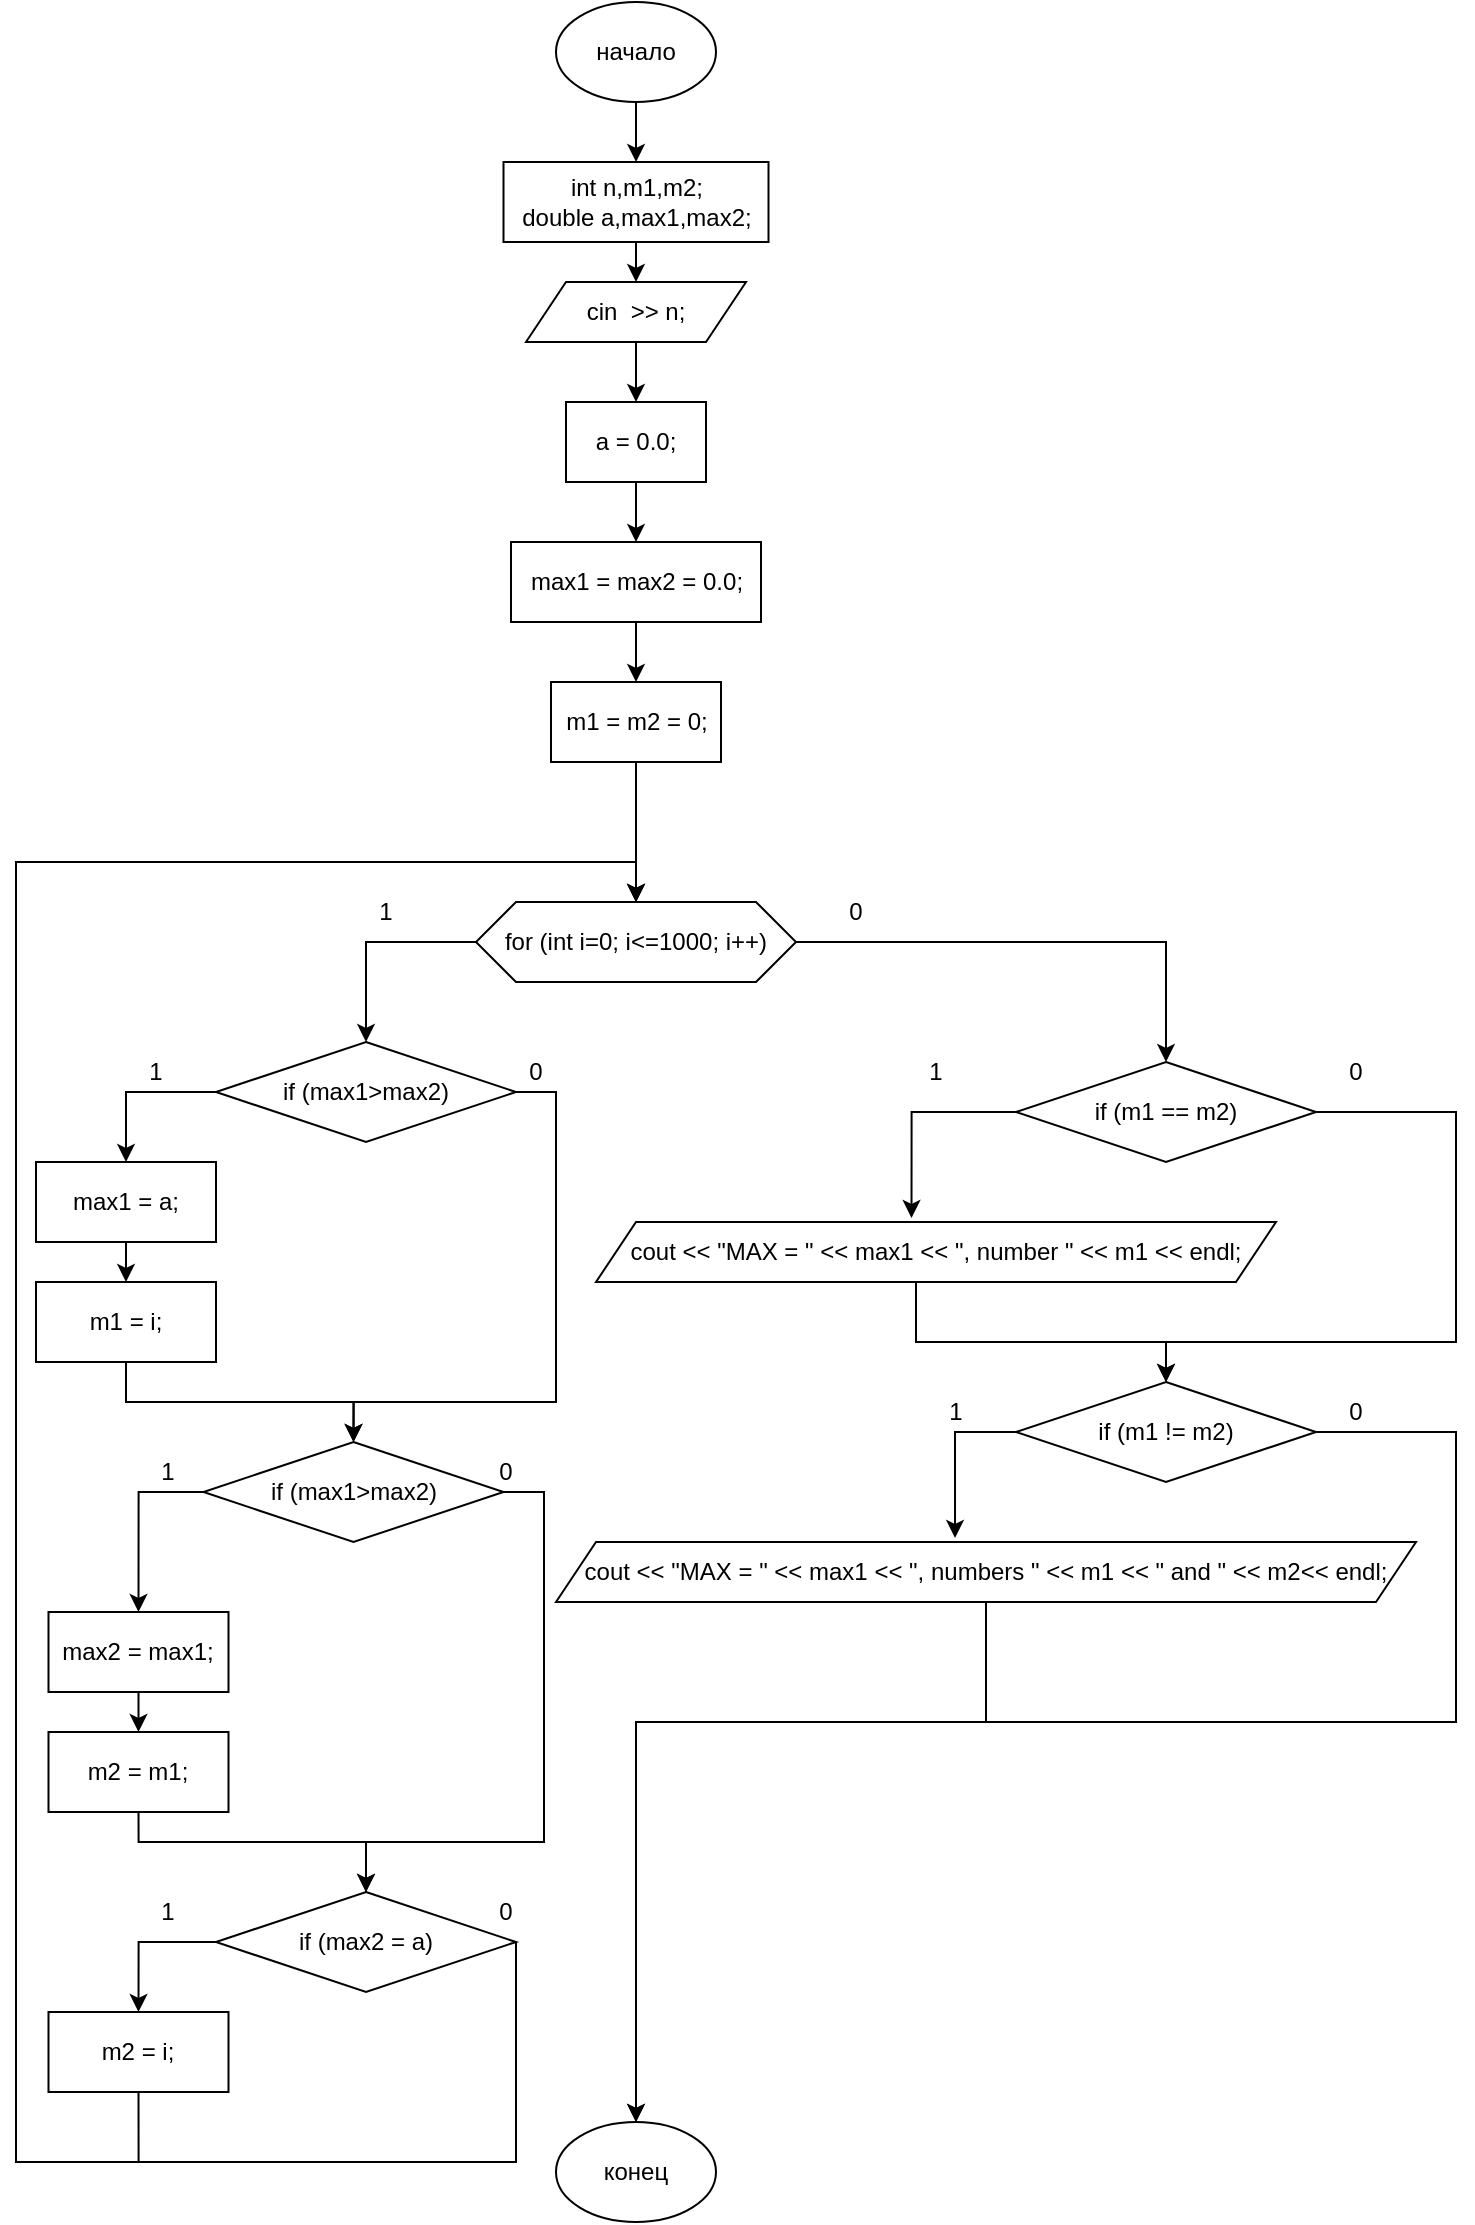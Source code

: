 <mxfile version="16.0.0" type="device"><diagram id="C5RBs43oDa-KdzZeNtuy" name="Page-1"><mxGraphModel dx="1368" dy="2091" grid="1" gridSize="10" guides="1" tooltips="1" connect="1" arrows="1" fold="1" page="1" pageScale="1" pageWidth="827" pageHeight="1169" math="0" shadow="0"><root><mxCell id="WIyWlLk6GJQsqaUBKTNV-0"/><mxCell id="WIyWlLk6GJQsqaUBKTNV-1" parent="WIyWlLk6GJQsqaUBKTNV-0"/><mxCell id="vgaZcA3yhOSVbj6D_h9r-0" style="edgeStyle=orthogonalEdgeStyle;rounded=0;orthogonalLoop=1;jettySize=auto;html=1;exitX=0.5;exitY=1;exitDx=0;exitDy=0;" edge="1" parent="WIyWlLk6GJQsqaUBKTNV-1" source="vgaZcA3yhOSVbj6D_h9r-1" target="vgaZcA3yhOSVbj6D_h9r-3"><mxGeometry relative="1" as="geometry"/></mxCell><mxCell id="vgaZcA3yhOSVbj6D_h9r-1" value="начало&lt;br&gt;" style="ellipse;whiteSpace=wrap;html=1;" vertex="1" parent="WIyWlLk6GJQsqaUBKTNV-1"><mxGeometry x="270" y="-180" width="80" height="50" as="geometry"/></mxCell><mxCell id="vgaZcA3yhOSVbj6D_h9r-2" style="edgeStyle=orthogonalEdgeStyle;rounded=0;orthogonalLoop=1;jettySize=auto;html=1;exitX=0.5;exitY=1;exitDx=0;exitDy=0;entryX=0.5;entryY=0;entryDx=0;entryDy=0;" edge="1" parent="WIyWlLk6GJQsqaUBKTNV-1" source="vgaZcA3yhOSVbj6D_h9r-3" target="vgaZcA3yhOSVbj6D_h9r-5"><mxGeometry relative="1" as="geometry"/></mxCell><mxCell id="vgaZcA3yhOSVbj6D_h9r-3" value="&lt;div&gt;int n,m1,m2;&lt;/div&gt;&lt;div&gt;&lt;span&gt;&#9;&lt;/span&gt;double a,max1,max2;&lt;/div&gt;" style="rounded=0;whiteSpace=wrap;html=1;" vertex="1" parent="WIyWlLk6GJQsqaUBKTNV-1"><mxGeometry x="243.75" y="-100" width="132.5" height="40" as="geometry"/></mxCell><mxCell id="vgaZcA3yhOSVbj6D_h9r-29" style="edgeStyle=orthogonalEdgeStyle;rounded=0;orthogonalLoop=1;jettySize=auto;html=1;exitX=0.5;exitY=1;exitDx=0;exitDy=0;entryX=0.5;entryY=0;entryDx=0;entryDy=0;" edge="1" parent="WIyWlLk6GJQsqaUBKTNV-1" source="vgaZcA3yhOSVbj6D_h9r-5" target="vgaZcA3yhOSVbj6D_h9r-25"><mxGeometry relative="1" as="geometry"/></mxCell><mxCell id="vgaZcA3yhOSVbj6D_h9r-5" value="cin&amp;nbsp; &amp;gt;&amp;gt; n;" style="shape=parallelogram;perimeter=parallelogramPerimeter;whiteSpace=wrap;html=1;fixedSize=1;" vertex="1" parent="WIyWlLk6GJQsqaUBKTNV-1"><mxGeometry x="255" y="-40" width="110" height="30" as="geometry"/></mxCell><mxCell id="vgaZcA3yhOSVbj6D_h9r-6" style="edgeStyle=orthogonalEdgeStyle;rounded=0;orthogonalLoop=1;jettySize=auto;html=1;exitX=0.5;exitY=1;exitDx=0;exitDy=0;entryX=0.5;entryY=0;entryDx=0;entryDy=0;" edge="1" parent="WIyWlLk6GJQsqaUBKTNV-1" source="vgaZcA3yhOSVbj6D_h9r-7" target="vgaZcA3yhOSVbj6D_h9r-10"><mxGeometry relative="1" as="geometry"/></mxCell><mxCell id="vgaZcA3yhOSVbj6D_h9r-7" value="m1 = m2 = 0;" style="rounded=0;whiteSpace=wrap;html=1;" vertex="1" parent="WIyWlLk6GJQsqaUBKTNV-1"><mxGeometry x="267.5" y="160" width="85" height="40" as="geometry"/></mxCell><mxCell id="vgaZcA3yhOSVbj6D_h9r-56" style="edgeStyle=orthogonalEdgeStyle;rounded=0;orthogonalLoop=1;jettySize=auto;html=1;exitX=0;exitY=0.5;exitDx=0;exitDy=0;entryX=0.5;entryY=0;entryDx=0;entryDy=0;" edge="1" parent="WIyWlLk6GJQsqaUBKTNV-1" source="vgaZcA3yhOSVbj6D_h9r-10" target="vgaZcA3yhOSVbj6D_h9r-36"><mxGeometry relative="1" as="geometry"/></mxCell><mxCell id="vgaZcA3yhOSVbj6D_h9r-62" style="edgeStyle=orthogonalEdgeStyle;rounded=0;orthogonalLoop=1;jettySize=auto;html=1;exitX=1;exitY=0.5;exitDx=0;exitDy=0;entryX=0.5;entryY=0;entryDx=0;entryDy=0;" edge="1" parent="WIyWlLk6GJQsqaUBKTNV-1" source="vgaZcA3yhOSVbj6D_h9r-10" target="vgaZcA3yhOSVbj6D_h9r-58"><mxGeometry relative="1" as="geometry"/></mxCell><mxCell id="vgaZcA3yhOSVbj6D_h9r-10" value="for (int i=0; i&amp;lt;=1000; i++)" style="shape=hexagon;perimeter=hexagonPerimeter2;whiteSpace=wrap;html=1;fixedSize=1;labelBackgroundColor=#FFFFFF;" vertex="1" parent="WIyWlLk6GJQsqaUBKTNV-1"><mxGeometry x="230" y="270" width="160" height="40" as="geometry"/></mxCell><mxCell id="vgaZcA3yhOSVbj6D_h9r-13" value="конец" style="ellipse;whiteSpace=wrap;html=1;" vertex="1" parent="WIyWlLk6GJQsqaUBKTNV-1"><mxGeometry x="270" y="880" width="80" height="50" as="geometry"/></mxCell><mxCell id="vgaZcA3yhOSVbj6D_h9r-14" value="1" style="text;html=1;strokeColor=none;fillColor=none;align=center;verticalAlign=middle;whiteSpace=wrap;rounded=0;labelBackgroundColor=#FFFFFF;" vertex="1" parent="WIyWlLk6GJQsqaUBKTNV-1"><mxGeometry x="155" y="260" width="60" height="30" as="geometry"/></mxCell><mxCell id="vgaZcA3yhOSVbj6D_h9r-42" style="edgeStyle=orthogonalEdgeStyle;rounded=0;orthogonalLoop=1;jettySize=auto;html=1;exitX=0;exitY=0.5;exitDx=0;exitDy=0;entryX=0.5;entryY=0;entryDx=0;entryDy=0;" edge="1" parent="WIyWlLk6GJQsqaUBKTNV-1" source="vgaZcA3yhOSVbj6D_h9r-18" target="vgaZcA3yhOSVbj6D_h9r-20"><mxGeometry relative="1" as="geometry"/></mxCell><mxCell id="vgaZcA3yhOSVbj6D_h9r-43" style="edgeStyle=orthogonalEdgeStyle;rounded=0;orthogonalLoop=1;jettySize=auto;html=1;exitX=1;exitY=0.5;exitDx=0;exitDy=0;entryX=0.5;entryY=0;entryDx=0;entryDy=0;" edge="1" parent="WIyWlLk6GJQsqaUBKTNV-1" source="vgaZcA3yhOSVbj6D_h9r-18" target="vgaZcA3yhOSVbj6D_h9r-31"><mxGeometry relative="1" as="geometry"><Array as="points"><mxPoint x="264" y="565"/><mxPoint x="264" y="740"/><mxPoint x="175" y="740"/></Array></mxGeometry></mxCell><mxCell id="vgaZcA3yhOSVbj6D_h9r-18" value="if (max1&amp;gt;max2)" style="rhombus;whiteSpace=wrap;html=1;labelBackgroundColor=#FFFFFF;" vertex="1" parent="WIyWlLk6GJQsqaUBKTNV-1"><mxGeometry x="93.75" y="540" width="150" height="50" as="geometry"/></mxCell><mxCell id="vgaZcA3yhOSVbj6D_h9r-33" style="edgeStyle=orthogonalEdgeStyle;rounded=0;orthogonalLoop=1;jettySize=auto;html=1;exitX=0.5;exitY=1;exitDx=0;exitDy=0;entryX=0.5;entryY=0;entryDx=0;entryDy=0;" edge="1" parent="WIyWlLk6GJQsqaUBKTNV-1" source="vgaZcA3yhOSVbj6D_h9r-20" target="vgaZcA3yhOSVbj6D_h9r-32"><mxGeometry relative="1" as="geometry"/></mxCell><mxCell id="vgaZcA3yhOSVbj6D_h9r-20" value="max2 = max1;" style="rounded=0;whiteSpace=wrap;html=1;" vertex="1" parent="WIyWlLk6GJQsqaUBKTNV-1"><mxGeometry x="16.25" y="625" width="90" height="40" as="geometry"/></mxCell><mxCell id="vgaZcA3yhOSVbj6D_h9r-21" value="1" style="text;html=1;strokeColor=none;fillColor=none;align=center;verticalAlign=middle;whiteSpace=wrap;rounded=0;labelBackgroundColor=#FFFFFF;" vertex="1" parent="WIyWlLk6GJQsqaUBKTNV-1"><mxGeometry x="46.25" y="540" width="60" height="30" as="geometry"/></mxCell><mxCell id="vgaZcA3yhOSVbj6D_h9r-22" value="0" style="text;html=1;strokeColor=none;fillColor=none;align=center;verticalAlign=middle;whiteSpace=wrap;rounded=0;labelBackgroundColor=#FFFFFF;" vertex="1" parent="WIyWlLk6GJQsqaUBKTNV-1"><mxGeometry x="215" y="540" width="60" height="30" as="geometry"/></mxCell><mxCell id="vgaZcA3yhOSVbj6D_h9r-27" style="edgeStyle=orthogonalEdgeStyle;rounded=0;orthogonalLoop=1;jettySize=auto;html=1;exitX=0.5;exitY=1;exitDx=0;exitDy=0;entryX=0.5;entryY=0;entryDx=0;entryDy=0;" edge="1" parent="WIyWlLk6GJQsqaUBKTNV-1" source="vgaZcA3yhOSVbj6D_h9r-25" target="vgaZcA3yhOSVbj6D_h9r-26"><mxGeometry relative="1" as="geometry"/></mxCell><mxCell id="vgaZcA3yhOSVbj6D_h9r-25" value="a = 0.0;" style="rounded=0;whiteSpace=wrap;html=1;" vertex="1" parent="WIyWlLk6GJQsqaUBKTNV-1"><mxGeometry x="275" y="20" width="70" height="40" as="geometry"/></mxCell><mxCell id="vgaZcA3yhOSVbj6D_h9r-28" style="edgeStyle=orthogonalEdgeStyle;rounded=0;orthogonalLoop=1;jettySize=auto;html=1;exitX=0.5;exitY=1;exitDx=0;exitDy=0;entryX=0.5;entryY=0;entryDx=0;entryDy=0;" edge="1" parent="WIyWlLk6GJQsqaUBKTNV-1" source="vgaZcA3yhOSVbj6D_h9r-26" target="vgaZcA3yhOSVbj6D_h9r-7"><mxGeometry relative="1" as="geometry"/></mxCell><mxCell id="vgaZcA3yhOSVbj6D_h9r-26" value="max1 = max2 = 0.0;" style="rounded=0;whiteSpace=wrap;html=1;" vertex="1" parent="WIyWlLk6GJQsqaUBKTNV-1"><mxGeometry x="247.5" y="90" width="125" height="40" as="geometry"/></mxCell><mxCell id="vgaZcA3yhOSVbj6D_h9r-54" style="edgeStyle=orthogonalEdgeStyle;rounded=0;orthogonalLoop=1;jettySize=auto;html=1;exitX=0.5;exitY=1;exitDx=0;exitDy=0;entryX=0.5;entryY=0;entryDx=0;entryDy=0;" edge="1" parent="WIyWlLk6GJQsqaUBKTNV-1" source="vgaZcA3yhOSVbj6D_h9r-30" target="vgaZcA3yhOSVbj6D_h9r-10"><mxGeometry relative="1" as="geometry"><Array as="points"><mxPoint x="61" y="900"/><mxPoint y="900"/><mxPoint y="250"/><mxPoint x="310" y="250"/></Array></mxGeometry></mxCell><mxCell id="vgaZcA3yhOSVbj6D_h9r-30" value="m2 = i;" style="rounded=0;whiteSpace=wrap;html=1;" vertex="1" parent="WIyWlLk6GJQsqaUBKTNV-1"><mxGeometry x="16.25" y="825" width="90" height="40" as="geometry"/></mxCell><mxCell id="vgaZcA3yhOSVbj6D_h9r-35" style="edgeStyle=orthogonalEdgeStyle;rounded=0;orthogonalLoop=1;jettySize=auto;html=1;exitX=0;exitY=0.5;exitDx=0;exitDy=0;entryX=0.5;entryY=0;entryDx=0;entryDy=0;" edge="1" parent="WIyWlLk6GJQsqaUBKTNV-1" source="vgaZcA3yhOSVbj6D_h9r-31" target="vgaZcA3yhOSVbj6D_h9r-30"><mxGeometry relative="1" as="geometry"/></mxCell><mxCell id="vgaZcA3yhOSVbj6D_h9r-53" style="edgeStyle=orthogonalEdgeStyle;rounded=0;orthogonalLoop=1;jettySize=auto;html=1;exitX=1;exitY=0.5;exitDx=0;exitDy=0;entryX=0.5;entryY=0;entryDx=0;entryDy=0;" edge="1" parent="WIyWlLk6GJQsqaUBKTNV-1" source="vgaZcA3yhOSVbj6D_h9r-31" target="vgaZcA3yhOSVbj6D_h9r-10"><mxGeometry relative="1" as="geometry"><Array as="points"><mxPoint x="250" y="900"/><mxPoint y="900"/><mxPoint y="250"/><mxPoint x="310" y="250"/></Array></mxGeometry></mxCell><mxCell id="vgaZcA3yhOSVbj6D_h9r-31" value="if (max2 = a)" style="rhombus;whiteSpace=wrap;html=1;labelBackgroundColor=#FFFFFF;" vertex="1" parent="WIyWlLk6GJQsqaUBKTNV-1"><mxGeometry x="100" y="765" width="150" height="50" as="geometry"/></mxCell><mxCell id="vgaZcA3yhOSVbj6D_h9r-34" style="edgeStyle=orthogonalEdgeStyle;rounded=0;orthogonalLoop=1;jettySize=auto;html=1;exitX=0.5;exitY=1;exitDx=0;exitDy=0;entryX=0.5;entryY=0;entryDx=0;entryDy=0;" edge="1" parent="WIyWlLk6GJQsqaUBKTNV-1" source="vgaZcA3yhOSVbj6D_h9r-32" target="vgaZcA3yhOSVbj6D_h9r-31"><mxGeometry relative="1" as="geometry"><Array as="points"><mxPoint x="61" y="740"/><mxPoint x="175" y="740"/></Array></mxGeometry></mxCell><mxCell id="vgaZcA3yhOSVbj6D_h9r-32" value="m2 = m1;" style="rounded=0;whiteSpace=wrap;html=1;" vertex="1" parent="WIyWlLk6GJQsqaUBKTNV-1"><mxGeometry x="16.25" y="685" width="90" height="40" as="geometry"/></mxCell><mxCell id="vgaZcA3yhOSVbj6D_h9r-46" style="edgeStyle=orthogonalEdgeStyle;rounded=0;orthogonalLoop=1;jettySize=auto;html=1;exitX=0;exitY=0.5;exitDx=0;exitDy=0;entryX=0.5;entryY=0;entryDx=0;entryDy=0;" edge="1" parent="WIyWlLk6GJQsqaUBKTNV-1" source="vgaZcA3yhOSVbj6D_h9r-36" target="vgaZcA3yhOSVbj6D_h9r-38"><mxGeometry relative="1" as="geometry"/></mxCell><mxCell id="vgaZcA3yhOSVbj6D_h9r-47" style="edgeStyle=orthogonalEdgeStyle;rounded=0;orthogonalLoop=1;jettySize=auto;html=1;exitX=1;exitY=0.5;exitDx=0;exitDy=0;entryX=0.5;entryY=0;entryDx=0;entryDy=0;" edge="1" parent="WIyWlLk6GJQsqaUBKTNV-1" source="vgaZcA3yhOSVbj6D_h9r-36" target="vgaZcA3yhOSVbj6D_h9r-18"><mxGeometry relative="1" as="geometry"><Array as="points"><mxPoint x="270" y="365"/><mxPoint x="270" y="520"/><mxPoint x="169" y="520"/></Array></mxGeometry></mxCell><mxCell id="vgaZcA3yhOSVbj6D_h9r-36" value="if (max1&amp;gt;max2)" style="rhombus;whiteSpace=wrap;html=1;labelBackgroundColor=#FFFFFF;" vertex="1" parent="WIyWlLk6GJQsqaUBKTNV-1"><mxGeometry x="100" y="340" width="150" height="50" as="geometry"/></mxCell><mxCell id="vgaZcA3yhOSVbj6D_h9r-37" style="edgeStyle=orthogonalEdgeStyle;rounded=0;orthogonalLoop=1;jettySize=auto;html=1;exitX=0.5;exitY=1;exitDx=0;exitDy=0;entryX=0.5;entryY=0;entryDx=0;entryDy=0;" edge="1" parent="WIyWlLk6GJQsqaUBKTNV-1" source="vgaZcA3yhOSVbj6D_h9r-38" target="vgaZcA3yhOSVbj6D_h9r-39"><mxGeometry relative="1" as="geometry"/></mxCell><mxCell id="vgaZcA3yhOSVbj6D_h9r-38" value="max1 = a;" style="rounded=0;whiteSpace=wrap;html=1;" vertex="1" parent="WIyWlLk6GJQsqaUBKTNV-1"><mxGeometry x="10" y="400" width="90" height="40" as="geometry"/></mxCell><mxCell id="vgaZcA3yhOSVbj6D_h9r-41" style="edgeStyle=orthogonalEdgeStyle;rounded=0;orthogonalLoop=1;jettySize=auto;html=1;exitX=0.5;exitY=1;exitDx=0;exitDy=0;entryX=0.5;entryY=0;entryDx=0;entryDy=0;" edge="1" parent="WIyWlLk6GJQsqaUBKTNV-1" source="vgaZcA3yhOSVbj6D_h9r-39" target="vgaZcA3yhOSVbj6D_h9r-18"><mxGeometry relative="1" as="geometry"><Array as="points"><mxPoint x="55" y="520"/><mxPoint x="169" y="520"/></Array></mxGeometry></mxCell><mxCell id="vgaZcA3yhOSVbj6D_h9r-39" value="m1 = i;" style="rounded=0;whiteSpace=wrap;html=1;" vertex="1" parent="WIyWlLk6GJQsqaUBKTNV-1"><mxGeometry x="10" y="460" width="90" height="40" as="geometry"/></mxCell><mxCell id="vgaZcA3yhOSVbj6D_h9r-48" value="1" style="text;html=1;strokeColor=none;fillColor=none;align=center;verticalAlign=middle;whiteSpace=wrap;rounded=0;labelBackgroundColor=#FFFFFF;" vertex="1" parent="WIyWlLk6GJQsqaUBKTNV-1"><mxGeometry x="40" y="340" width="60" height="30" as="geometry"/></mxCell><mxCell id="vgaZcA3yhOSVbj6D_h9r-50" value="1" style="text;html=1;strokeColor=none;fillColor=none;align=center;verticalAlign=middle;whiteSpace=wrap;rounded=0;labelBackgroundColor=#FFFFFF;" vertex="1" parent="WIyWlLk6GJQsqaUBKTNV-1"><mxGeometry x="46.25" y="760" width="60" height="30" as="geometry"/></mxCell><mxCell id="vgaZcA3yhOSVbj6D_h9r-51" value="0" style="text;html=1;strokeColor=none;fillColor=none;align=center;verticalAlign=middle;whiteSpace=wrap;rounded=0;labelBackgroundColor=#FFFFFF;" vertex="1" parent="WIyWlLk6GJQsqaUBKTNV-1"><mxGeometry x="215" y="760" width="60" height="30" as="geometry"/></mxCell><mxCell id="vgaZcA3yhOSVbj6D_h9r-52" value="0" style="text;html=1;strokeColor=none;fillColor=none;align=center;verticalAlign=middle;whiteSpace=wrap;rounded=0;labelBackgroundColor=#FFFFFF;" vertex="1" parent="WIyWlLk6GJQsqaUBKTNV-1"><mxGeometry x="230" y="340" width="60" height="30" as="geometry"/></mxCell><mxCell id="vgaZcA3yhOSVbj6D_h9r-64" style="edgeStyle=orthogonalEdgeStyle;rounded=0;orthogonalLoop=1;jettySize=auto;html=1;exitX=0;exitY=0.5;exitDx=0;exitDy=0;entryX=0.464;entryY=-0.067;entryDx=0;entryDy=0;entryPerimeter=0;" edge="1" parent="WIyWlLk6GJQsqaUBKTNV-1" source="vgaZcA3yhOSVbj6D_h9r-58" target="vgaZcA3yhOSVbj6D_h9r-63"><mxGeometry relative="1" as="geometry"/></mxCell><mxCell id="vgaZcA3yhOSVbj6D_h9r-68" style="edgeStyle=orthogonalEdgeStyle;rounded=0;orthogonalLoop=1;jettySize=auto;html=1;exitX=1;exitY=0.5;exitDx=0;exitDy=0;entryX=0.5;entryY=0;entryDx=0;entryDy=0;" edge="1" parent="WIyWlLk6GJQsqaUBKTNV-1" source="vgaZcA3yhOSVbj6D_h9r-58" target="vgaZcA3yhOSVbj6D_h9r-66"><mxGeometry relative="1" as="geometry"><Array as="points"><mxPoint x="720" y="375"/><mxPoint x="720" y="490"/><mxPoint x="575" y="490"/></Array></mxGeometry></mxCell><mxCell id="vgaZcA3yhOSVbj6D_h9r-58" value="if (m1 == m2)" style="rhombus;whiteSpace=wrap;html=1;labelBackgroundColor=#FFFFFF;" vertex="1" parent="WIyWlLk6GJQsqaUBKTNV-1"><mxGeometry x="500" y="350" width="150" height="50" as="geometry"/></mxCell><mxCell id="vgaZcA3yhOSVbj6D_h9r-60" value="1" style="text;html=1;strokeColor=none;fillColor=none;align=center;verticalAlign=middle;whiteSpace=wrap;rounded=0;labelBackgroundColor=#FFFFFF;" vertex="1" parent="WIyWlLk6GJQsqaUBKTNV-1"><mxGeometry x="430" y="340" width="60" height="30" as="geometry"/></mxCell><mxCell id="vgaZcA3yhOSVbj6D_h9r-61" value="0" style="text;html=1;strokeColor=none;fillColor=none;align=center;verticalAlign=middle;whiteSpace=wrap;rounded=0;labelBackgroundColor=#FFFFFF;" vertex="1" parent="WIyWlLk6GJQsqaUBKTNV-1"><mxGeometry x="390" y="260" width="60" height="30" as="geometry"/></mxCell><mxCell id="vgaZcA3yhOSVbj6D_h9r-69" style="edgeStyle=orthogonalEdgeStyle;rounded=0;orthogonalLoop=1;jettySize=auto;html=1;exitX=0.5;exitY=1;exitDx=0;exitDy=0;entryX=0.5;entryY=0;entryDx=0;entryDy=0;" edge="1" parent="WIyWlLk6GJQsqaUBKTNV-1" source="vgaZcA3yhOSVbj6D_h9r-63" target="vgaZcA3yhOSVbj6D_h9r-66"><mxGeometry relative="1" as="geometry"><Array as="points"><mxPoint x="450" y="490"/><mxPoint x="575" y="490"/></Array></mxGeometry></mxCell><mxCell id="vgaZcA3yhOSVbj6D_h9r-63" value="cout &amp;lt;&amp;lt; &quot;MAX = &quot; &amp;lt;&amp;lt; max1 &amp;lt;&amp;lt; &quot;, number &quot; &amp;lt;&amp;lt; m1 &amp;lt;&amp;lt; endl;" style="shape=parallelogram;perimeter=parallelogramPerimeter;whiteSpace=wrap;html=1;fixedSize=1;" vertex="1" parent="WIyWlLk6GJQsqaUBKTNV-1"><mxGeometry x="290" y="430" width="340" height="30" as="geometry"/></mxCell><mxCell id="vgaZcA3yhOSVbj6D_h9r-65" style="edgeStyle=orthogonalEdgeStyle;rounded=0;orthogonalLoop=1;jettySize=auto;html=1;exitX=0;exitY=0.5;exitDx=0;exitDy=0;entryX=0.464;entryY=-0.067;entryDx=0;entryDy=0;entryPerimeter=0;" edge="1" parent="WIyWlLk6GJQsqaUBKTNV-1" source="vgaZcA3yhOSVbj6D_h9r-66" target="vgaZcA3yhOSVbj6D_h9r-67"><mxGeometry relative="1" as="geometry"/></mxCell><mxCell id="vgaZcA3yhOSVbj6D_h9r-70" style="edgeStyle=orthogonalEdgeStyle;rounded=0;orthogonalLoop=1;jettySize=auto;html=1;exitX=1;exitY=0.5;exitDx=0;exitDy=0;entryX=0.5;entryY=0;entryDx=0;entryDy=0;" edge="1" parent="WIyWlLk6GJQsqaUBKTNV-1" source="vgaZcA3yhOSVbj6D_h9r-66" target="vgaZcA3yhOSVbj6D_h9r-13"><mxGeometry relative="1" as="geometry"><Array as="points"><mxPoint x="720" y="535"/><mxPoint x="720" y="680"/><mxPoint x="310" y="680"/></Array></mxGeometry></mxCell><mxCell id="vgaZcA3yhOSVbj6D_h9r-66" value="if (m1 != m2)" style="rhombus;whiteSpace=wrap;html=1;labelBackgroundColor=#FFFFFF;" vertex="1" parent="WIyWlLk6GJQsqaUBKTNV-1"><mxGeometry x="500" y="510" width="150" height="50" as="geometry"/></mxCell><mxCell id="vgaZcA3yhOSVbj6D_h9r-71" style="edgeStyle=orthogonalEdgeStyle;rounded=0;orthogonalLoop=1;jettySize=auto;html=1;exitX=0.5;exitY=1;exitDx=0;exitDy=0;entryX=0.5;entryY=0;entryDx=0;entryDy=0;" edge="1" parent="WIyWlLk6GJQsqaUBKTNV-1" source="vgaZcA3yhOSVbj6D_h9r-67" target="vgaZcA3yhOSVbj6D_h9r-13"><mxGeometry relative="1" as="geometry"><Array as="points"><mxPoint x="485" y="680"/><mxPoint x="310" y="680"/></Array></mxGeometry></mxCell><mxCell id="vgaZcA3yhOSVbj6D_h9r-67" value="cout &amp;lt;&amp;lt; &quot;MAX = &quot; &amp;lt;&amp;lt; max1 &amp;lt;&amp;lt; &quot;, numbers &quot; &amp;lt;&amp;lt; m1 &amp;lt;&amp;lt; &quot; and &quot; &amp;lt;&amp;lt; m2&amp;lt;&amp;lt; endl;" style="shape=parallelogram;perimeter=parallelogramPerimeter;whiteSpace=wrap;html=1;fixedSize=1;" vertex="1" parent="WIyWlLk6GJQsqaUBKTNV-1"><mxGeometry x="270" y="590" width="430" height="30" as="geometry"/></mxCell><mxCell id="vgaZcA3yhOSVbj6D_h9r-72" value="0" style="text;html=1;strokeColor=none;fillColor=none;align=center;verticalAlign=middle;whiteSpace=wrap;rounded=0;labelBackgroundColor=#FFFFFF;" vertex="1" parent="WIyWlLk6GJQsqaUBKTNV-1"><mxGeometry x="640" y="340" width="60" height="30" as="geometry"/></mxCell><mxCell id="vgaZcA3yhOSVbj6D_h9r-73" value="0" style="text;html=1;strokeColor=none;fillColor=none;align=center;verticalAlign=middle;whiteSpace=wrap;rounded=0;labelBackgroundColor=#FFFFFF;" vertex="1" parent="WIyWlLk6GJQsqaUBKTNV-1"><mxGeometry x="640" y="510" width="60" height="30" as="geometry"/></mxCell><mxCell id="vgaZcA3yhOSVbj6D_h9r-74" value="1" style="text;html=1;strokeColor=none;fillColor=none;align=center;verticalAlign=middle;whiteSpace=wrap;rounded=0;labelBackgroundColor=#FFFFFF;" vertex="1" parent="WIyWlLk6GJQsqaUBKTNV-1"><mxGeometry x="440" y="510" width="60" height="30" as="geometry"/></mxCell></root></mxGraphModel></diagram></mxfile>